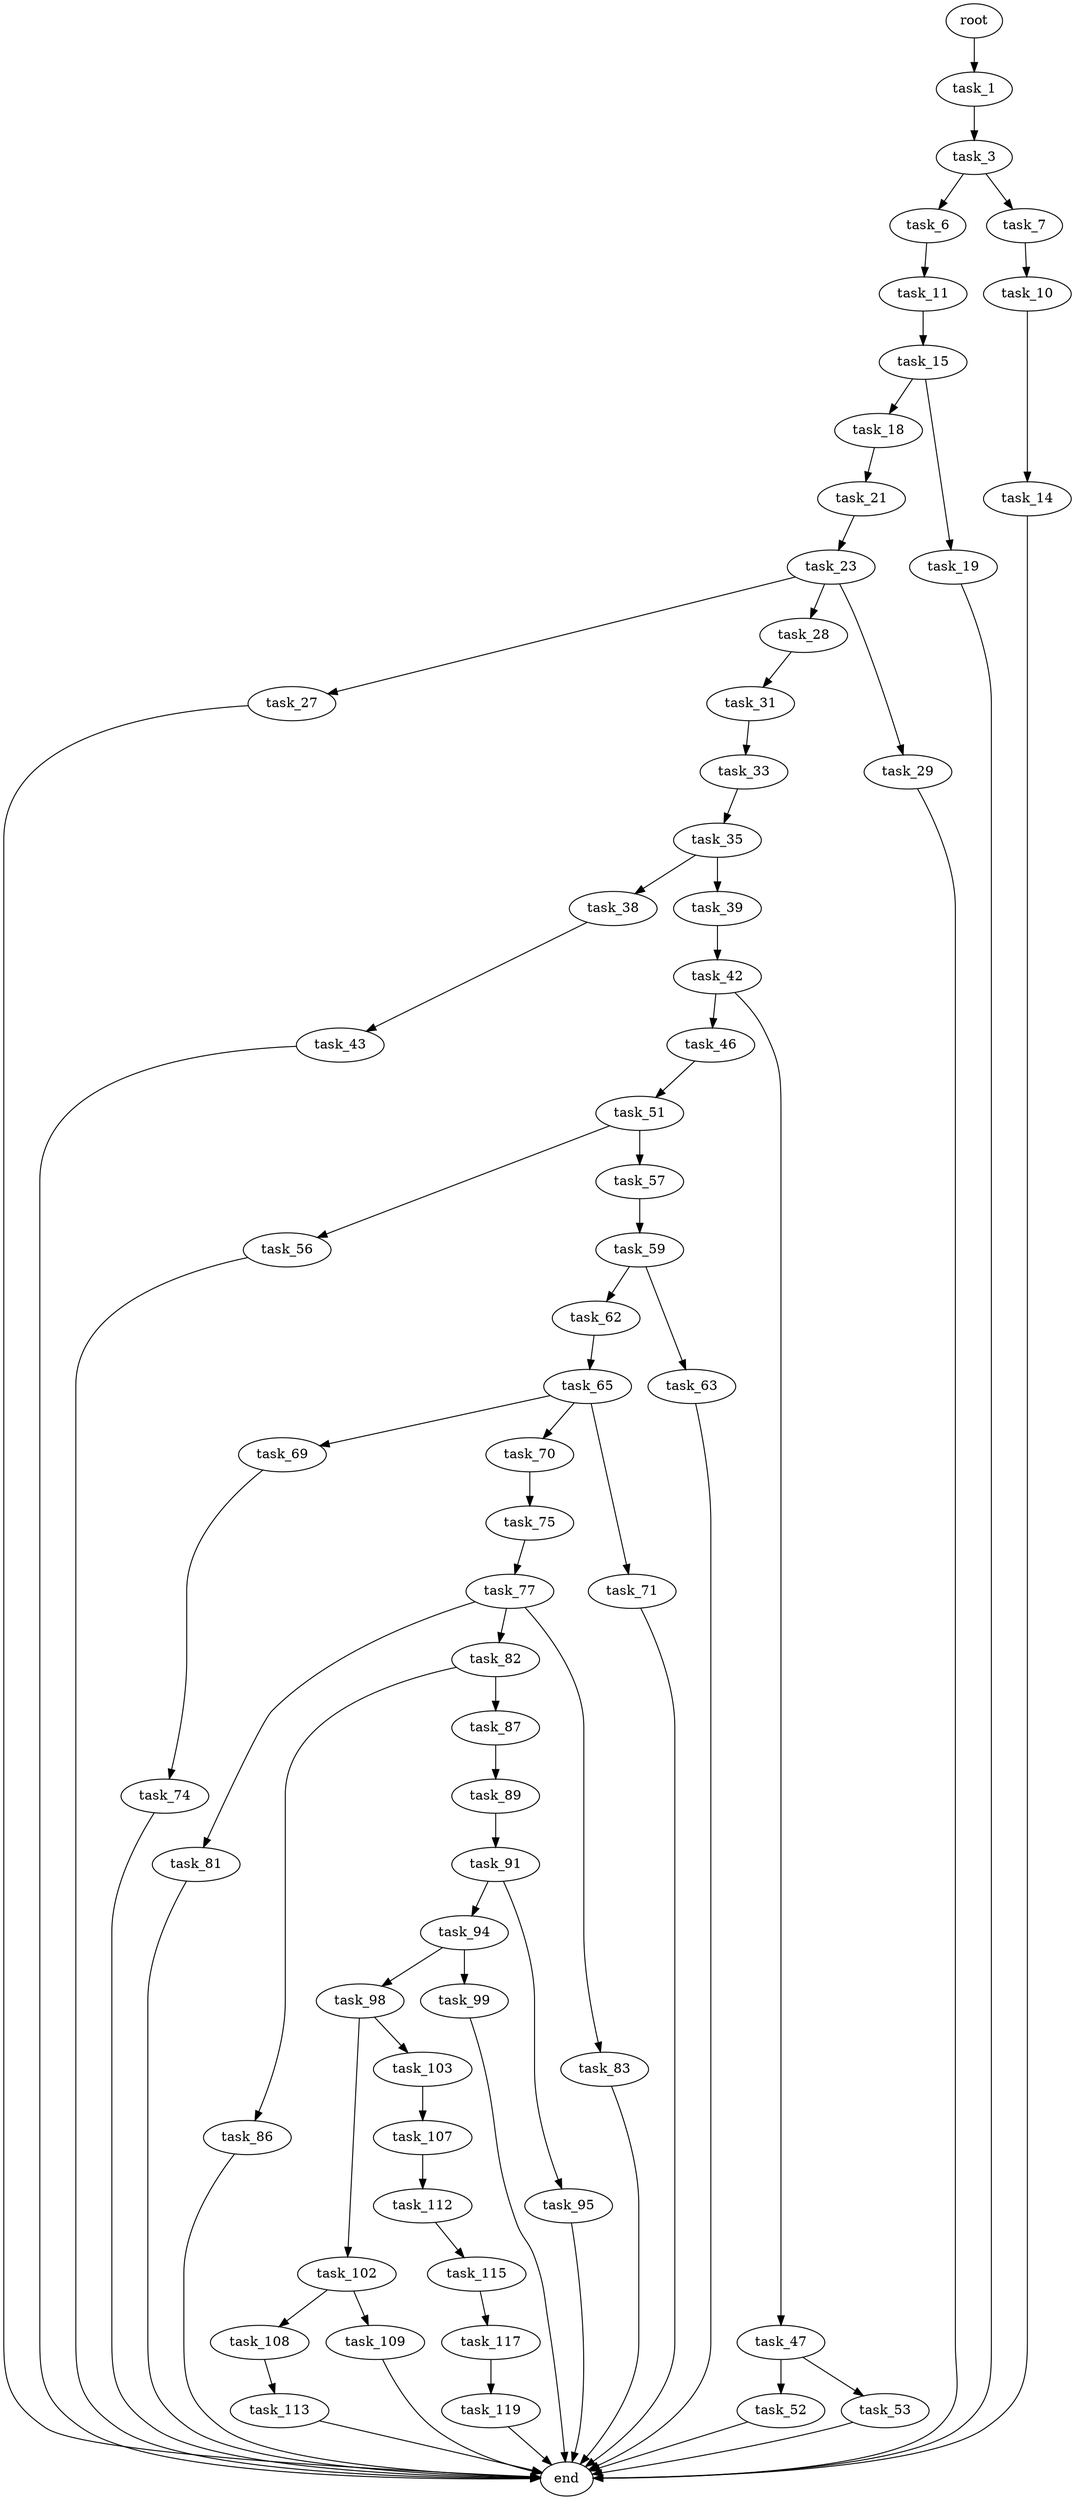 digraph G {
  root [size="0.000000"];
  task_1 [size="4719715346.000000"];
  task_3 [size="782757789696.000000"];
  task_6 [size="28991029248.000000"];
  task_7 [size="53521066272.000000"];
  task_11 [size="33591892705.000000"];
  task_10 [size="508170001352.000000"];
  task_14 [size="231928233984.000000"];
  task_15 [size="225515321044.000000"];
  end [size="0.000000"];
  task_18 [size="134217728000.000000"];
  task_19 [size="40283113568.000000"];
  task_21 [size="3616966297.000000"];
  task_23 [size="49751368609.000000"];
  task_27 [size="693971708744.000000"];
  task_28 [size="342128448225.000000"];
  task_29 [size="81161255887.000000"];
  task_31 [size="354965977496.000000"];
  task_33 [size="1073741824000.000000"];
  task_35 [size="974756974817.000000"];
  task_38 [size="45102938377.000000"];
  task_39 [size="499487874080.000000"];
  task_43 [size="185400339094.000000"];
  task_42 [size="134217728000.000000"];
  task_46 [size="47951769869.000000"];
  task_47 [size="585074160002.000000"];
  task_51 [size="31834028622.000000"];
  task_52 [size="128540363336.000000"];
  task_53 [size="118402128544.000000"];
  task_56 [size="3279118512.000000"];
  task_57 [size="8589934592.000000"];
  task_59 [size="169324715082.000000"];
  task_62 [size="5507207130.000000"];
  task_63 [size="929404102018.000000"];
  task_65 [size="1269040795.000000"];
  task_69 [size="618575698566.000000"];
  task_70 [size="19704310944.000000"];
  task_71 [size="11985526478.000000"];
  task_74 [size="33624407495.000000"];
  task_75 [size="68719476736.000000"];
  task_77 [size="782757789696.000000"];
  task_81 [size="31007299868.000000"];
  task_82 [size="8589934592.000000"];
  task_83 [size="743725684841.000000"];
  task_86 [size="432531094944.000000"];
  task_87 [size="1870207887.000000"];
  task_89 [size="302481934929.000000"];
  task_91 [size="125404926468.000000"];
  task_94 [size="1585891075.000000"];
  task_95 [size="3646266207.000000"];
  task_98 [size="20613519732.000000"];
  task_99 [size="28991029248.000000"];
  task_102 [size="25674336501.000000"];
  task_103 [size="458497382849.000000"];
  task_108 [size="8559825972.000000"];
  task_109 [size="1073741824000.000000"];
  task_107 [size="30473064528.000000"];
  task_112 [size="90604467702.000000"];
  task_113 [size="675834532521.000000"];
  task_115 [size="68719476736.000000"];
  task_117 [size="96842031209.000000"];
  task_119 [size="554793562352.000000"];

  root -> task_1 [size="1.000000"];
  task_1 -> task_3 [size="209715200.000000"];
  task_3 -> task_6 [size="679477248.000000"];
  task_3 -> task_7 [size="679477248.000000"];
  task_6 -> task_11 [size="75497472.000000"];
  task_7 -> task_10 [size="838860800.000000"];
  task_11 -> task_15 [size="33554432.000000"];
  task_10 -> task_14 [size="536870912.000000"];
  task_14 -> end [size="1.000000"];
  task_15 -> task_18 [size="536870912.000000"];
  task_15 -> task_19 [size="536870912.000000"];
  task_18 -> task_21 [size="209715200.000000"];
  task_19 -> end [size="1.000000"];
  task_21 -> task_23 [size="75497472.000000"];
  task_23 -> task_27 [size="838860800.000000"];
  task_23 -> task_28 [size="838860800.000000"];
  task_23 -> task_29 [size="838860800.000000"];
  task_27 -> end [size="1.000000"];
  task_28 -> task_31 [size="411041792.000000"];
  task_29 -> end [size="1.000000"];
  task_31 -> task_33 [size="411041792.000000"];
  task_33 -> task_35 [size="838860800.000000"];
  task_35 -> task_38 [size="838860800.000000"];
  task_35 -> task_39 [size="838860800.000000"];
  task_38 -> task_43 [size="75497472.000000"];
  task_39 -> task_42 [size="536870912.000000"];
  task_43 -> end [size="1.000000"];
  task_42 -> task_46 [size="209715200.000000"];
  task_42 -> task_47 [size="209715200.000000"];
  task_46 -> task_51 [size="838860800.000000"];
  task_47 -> task_52 [size="411041792.000000"];
  task_47 -> task_53 [size="411041792.000000"];
  task_51 -> task_56 [size="536870912.000000"];
  task_51 -> task_57 [size="536870912.000000"];
  task_52 -> end [size="1.000000"];
  task_53 -> end [size="1.000000"];
  task_56 -> end [size="1.000000"];
  task_57 -> task_59 [size="33554432.000000"];
  task_59 -> task_62 [size="209715200.000000"];
  task_59 -> task_63 [size="209715200.000000"];
  task_62 -> task_65 [size="134217728.000000"];
  task_63 -> end [size="1.000000"];
  task_65 -> task_69 [size="33554432.000000"];
  task_65 -> task_70 [size="33554432.000000"];
  task_65 -> task_71 [size="33554432.000000"];
  task_69 -> task_74 [size="411041792.000000"];
  task_70 -> task_75 [size="838860800.000000"];
  task_71 -> end [size="1.000000"];
  task_74 -> end [size="1.000000"];
  task_75 -> task_77 [size="134217728.000000"];
  task_77 -> task_81 [size="679477248.000000"];
  task_77 -> task_82 [size="679477248.000000"];
  task_77 -> task_83 [size="679477248.000000"];
  task_81 -> end [size="1.000000"];
  task_82 -> task_86 [size="33554432.000000"];
  task_82 -> task_87 [size="33554432.000000"];
  task_83 -> end [size="1.000000"];
  task_86 -> end [size="1.000000"];
  task_87 -> task_89 [size="33554432.000000"];
  task_89 -> task_91 [size="209715200.000000"];
  task_91 -> task_94 [size="134217728.000000"];
  task_91 -> task_95 [size="134217728.000000"];
  task_94 -> task_98 [size="33554432.000000"];
  task_94 -> task_99 [size="33554432.000000"];
  task_95 -> end [size="1.000000"];
  task_98 -> task_102 [size="411041792.000000"];
  task_98 -> task_103 [size="411041792.000000"];
  task_99 -> end [size="1.000000"];
  task_102 -> task_108 [size="33554432.000000"];
  task_102 -> task_109 [size="33554432.000000"];
  task_103 -> task_107 [size="411041792.000000"];
  task_108 -> task_113 [size="134217728.000000"];
  task_109 -> end [size="1.000000"];
  task_107 -> task_112 [size="679477248.000000"];
  task_112 -> task_115 [size="301989888.000000"];
  task_113 -> end [size="1.000000"];
  task_115 -> task_117 [size="134217728.000000"];
  task_117 -> task_119 [size="209715200.000000"];
  task_119 -> end [size="1.000000"];
}
